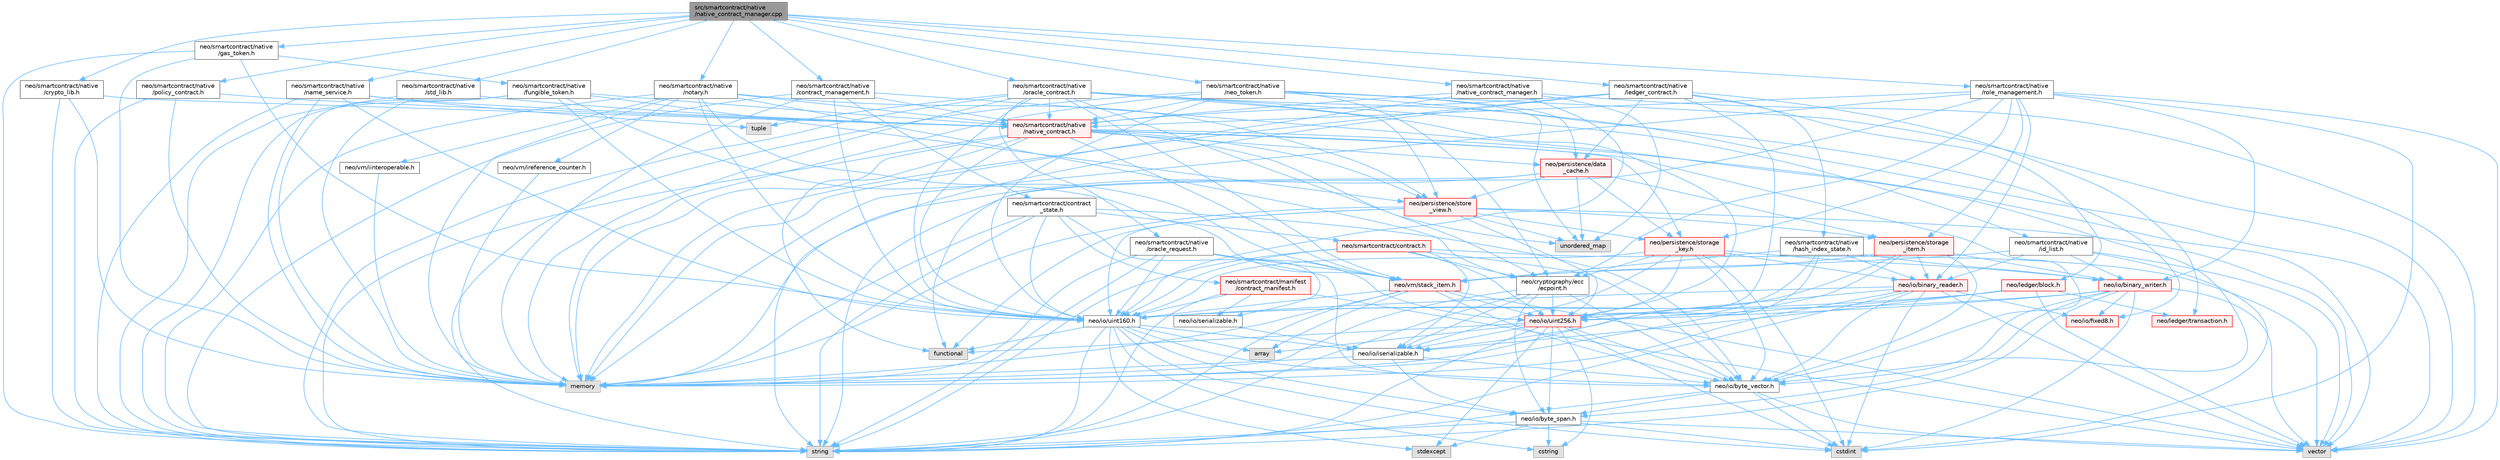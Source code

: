 digraph "src/smartcontract/native/native_contract_manager.cpp"
{
 // LATEX_PDF_SIZE
  bgcolor="transparent";
  edge [fontname=Helvetica,fontsize=10,labelfontname=Helvetica,labelfontsize=10];
  node [fontname=Helvetica,fontsize=10,shape=box,height=0.2,width=0.4];
  Node1 [id="Node000001",label="src/smartcontract/native\l/native_contract_manager.cpp",height=0.2,width=0.4,color="gray40", fillcolor="grey60", style="filled", fontcolor="black",tooltip=" "];
  Node1 -> Node2 [id="edge1_Node000001_Node000002",color="steelblue1",style="solid",tooltip=" "];
  Node2 [id="Node000002",label="neo/smartcontract/native\l/contract_management.h",height=0.2,width=0.4,color="grey40", fillcolor="white", style="filled",URL="$contract__management_8h.html",tooltip=" "];
  Node2 -> Node3 [id="edge2_Node000002_Node000003",color="steelblue1",style="solid",tooltip=" "];
  Node3 [id="Node000003",label="neo/io/byte_vector.h",height=0.2,width=0.4,color="grey40", fillcolor="white", style="filled",URL="$io_2byte__vector_8h.html",tooltip=" "];
  Node3 -> Node4 [id="edge3_Node000003_Node000004",color="steelblue1",style="solid",tooltip=" "];
  Node4 [id="Node000004",label="neo/io/byte_span.h",height=0.2,width=0.4,color="grey40", fillcolor="white", style="filled",URL="$io_2byte__span_8h.html",tooltip=" "];
  Node4 -> Node5 [id="edge4_Node000004_Node000005",color="steelblue1",style="solid",tooltip=" "];
  Node5 [id="Node000005",label="cstdint",height=0.2,width=0.4,color="grey60", fillcolor="#E0E0E0", style="filled",tooltip=" "];
  Node4 -> Node6 [id="edge5_Node000004_Node000006",color="steelblue1",style="solid",tooltip=" "];
  Node6 [id="Node000006",label="cstring",height=0.2,width=0.4,color="grey60", fillcolor="#E0E0E0", style="filled",tooltip=" "];
  Node4 -> Node7 [id="edge6_Node000004_Node000007",color="steelblue1",style="solid",tooltip=" "];
  Node7 [id="Node000007",label="stdexcept",height=0.2,width=0.4,color="grey60", fillcolor="#E0E0E0", style="filled",tooltip=" "];
  Node4 -> Node8 [id="edge7_Node000004_Node000008",color="steelblue1",style="solid",tooltip=" "];
  Node8 [id="Node000008",label="string",height=0.2,width=0.4,color="grey60", fillcolor="#E0E0E0", style="filled",tooltip=" "];
  Node4 -> Node9 [id="edge8_Node000004_Node000009",color="steelblue1",style="solid",tooltip=" "];
  Node9 [id="Node000009",label="vector",height=0.2,width=0.4,color="grey60", fillcolor="#E0E0E0", style="filled",tooltip=" "];
  Node3 -> Node5 [id="edge9_Node000003_Node000005",color="steelblue1",style="solid",tooltip=" "];
  Node3 -> Node8 [id="edge10_Node000003_Node000008",color="steelblue1",style="solid",tooltip=" "];
  Node3 -> Node9 [id="edge11_Node000003_Node000009",color="steelblue1",style="solid",tooltip=" "];
  Node2 -> Node10 [id="edge12_Node000002_Node000010",color="steelblue1",style="solid",tooltip=" "];
  Node10 [id="Node000010",label="neo/io/uint160.h",height=0.2,width=0.4,color="grey40", fillcolor="white", style="filled",URL="$uint160_8h.html",tooltip=" "];
  Node10 -> Node4 [id="edge13_Node000010_Node000004",color="steelblue1",style="solid",tooltip=" "];
  Node10 -> Node3 [id="edge14_Node000010_Node000003",color="steelblue1",style="solid",tooltip=" "];
  Node10 -> Node11 [id="edge15_Node000010_Node000011",color="steelblue1",style="solid",tooltip=" "];
  Node11 [id="Node000011",label="neo/io/iserializable.h",height=0.2,width=0.4,color="grey40", fillcolor="white", style="filled",URL="$iserializable_8h.html",tooltip=" "];
  Node11 -> Node4 [id="edge16_Node000011_Node000004",color="steelblue1",style="solid",tooltip=" "];
  Node11 -> Node3 [id="edge17_Node000011_Node000003",color="steelblue1",style="solid",tooltip=" "];
  Node11 -> Node12 [id="edge18_Node000011_Node000012",color="steelblue1",style="solid",tooltip=" "];
  Node12 [id="Node000012",label="memory",height=0.2,width=0.4,color="grey60", fillcolor="#E0E0E0", style="filled",tooltip=" "];
  Node10 -> Node13 [id="edge19_Node000010_Node000013",color="steelblue1",style="solid",tooltip=" "];
  Node13 [id="Node000013",label="array",height=0.2,width=0.4,color="grey60", fillcolor="#E0E0E0", style="filled",tooltip=" "];
  Node10 -> Node5 [id="edge20_Node000010_Node000005",color="steelblue1",style="solid",tooltip=" "];
  Node10 -> Node6 [id="edge21_Node000010_Node000006",color="steelblue1",style="solid",tooltip=" "];
  Node10 -> Node14 [id="edge22_Node000010_Node000014",color="steelblue1",style="solid",tooltip=" "];
  Node14 [id="Node000014",label="functional",height=0.2,width=0.4,color="grey60", fillcolor="#E0E0E0", style="filled",tooltip=" "];
  Node10 -> Node7 [id="edge23_Node000010_Node000007",color="steelblue1",style="solid",tooltip=" "];
  Node10 -> Node8 [id="edge24_Node000010_Node000008",color="steelblue1",style="solid",tooltip=" "];
  Node2 -> Node15 [id="edge25_Node000002_Node000015",color="steelblue1",style="solid",tooltip=" "];
  Node15 [id="Node000015",label="neo/smartcontract/contract\l_state.h",height=0.2,width=0.4,color="grey40", fillcolor="white", style="filled",URL="$contract__state_8h.html",tooltip=" "];
  Node15 -> Node3 [id="edge26_Node000015_Node000003",color="steelblue1",style="solid",tooltip=" "];
  Node15 -> Node16 [id="edge27_Node000015_Node000016",color="steelblue1",style="solid",tooltip=" "];
  Node16 [id="Node000016",label="neo/io/serializable.h",height=0.2,width=0.4,color="grey40", fillcolor="white", style="filled",URL="$serializable_8h.html",tooltip=" "];
  Node16 -> Node11 [id="edge28_Node000016_Node000011",color="steelblue1",style="solid",tooltip=" "];
  Node15 -> Node10 [id="edge29_Node000015_Node000010",color="steelblue1",style="solid",tooltip=" "];
  Node15 -> Node17 [id="edge30_Node000015_Node000017",color="steelblue1",style="solid",tooltip=" "];
  Node17 [id="Node000017",label="neo/smartcontract/manifest\l/contract_manifest.h",height=0.2,width=0.4,color="red", fillcolor="#FFF0F0", style="filled",URL="$contract__manifest_8h.html",tooltip=" "];
  Node17 -> Node16 [id="edge31_Node000017_Node000016",color="steelblue1",style="solid",tooltip=" "];
  Node17 -> Node10 [id="edge32_Node000017_Node000010",color="steelblue1",style="solid",tooltip=" "];
  Node17 -> Node8 [id="edge33_Node000017_Node000008",color="steelblue1",style="solid",tooltip=" "];
  Node17 -> Node9 [id="edge34_Node000017_Node000009",color="steelblue1",style="solid",tooltip=" "];
  Node15 -> Node12 [id="edge35_Node000015_Node000012",color="steelblue1",style="solid",tooltip=" "];
  Node15 -> Node8 [id="edge36_Node000015_Node000008",color="steelblue1",style="solid",tooltip=" "];
  Node15 -> Node19 [id="edge37_Node000015_Node000019",color="steelblue1",style="solid",tooltip=" "];
  Node19 [id="Node000019",label="neo/smartcontract/contract.h",height=0.2,width=0.4,color="red", fillcolor="#FFF0F0", style="filled",URL="$contract_8h.html",tooltip=" "];
  Node19 -> Node20 [id="edge38_Node000019_Node000020",color="steelblue1",style="solid",tooltip=" "];
  Node20 [id="Node000020",label="neo/cryptography/ecc\l/ecpoint.h",height=0.2,width=0.4,color="grey40", fillcolor="white", style="filled",URL="$ecpoint_8h.html",tooltip=" "];
  Node20 -> Node4 [id="edge39_Node000020_Node000004",color="steelblue1",style="solid",tooltip=" "];
  Node20 -> Node3 [id="edge40_Node000020_Node000003",color="steelblue1",style="solid",tooltip=" "];
  Node20 -> Node11 [id="edge41_Node000020_Node000011",color="steelblue1",style="solid",tooltip=" "];
  Node20 -> Node21 [id="edge42_Node000020_Node000021",color="steelblue1",style="solid",tooltip=" "];
  Node21 [id="Node000021",label="neo/io/uint256.h",height=0.2,width=0.4,color="red", fillcolor="#FFF0F0", style="filled",URL="$uint256_8h.html",tooltip=" "];
  Node21 -> Node4 [id="edge43_Node000021_Node000004",color="steelblue1",style="solid",tooltip=" "];
  Node21 -> Node3 [id="edge44_Node000021_Node000003",color="steelblue1",style="solid",tooltip=" "];
  Node21 -> Node11 [id="edge45_Node000021_Node000011",color="steelblue1",style="solid",tooltip=" "];
  Node21 -> Node13 [id="edge46_Node000021_Node000013",color="steelblue1",style="solid",tooltip=" "];
  Node21 -> Node5 [id="edge47_Node000021_Node000005",color="steelblue1",style="solid",tooltip=" "];
  Node21 -> Node6 [id="edge48_Node000021_Node000006",color="steelblue1",style="solid",tooltip=" "];
  Node21 -> Node14 [id="edge49_Node000021_Node000014",color="steelblue1",style="solid",tooltip=" "];
  Node21 -> Node7 [id="edge50_Node000021_Node000007",color="steelblue1",style="solid",tooltip=" "];
  Node21 -> Node8 [id="edge51_Node000021_Node000008",color="steelblue1",style="solid",tooltip=" "];
  Node20 -> Node12 [id="edge52_Node000020_Node000012",color="steelblue1",style="solid",tooltip=" "];
  Node20 -> Node8 [id="edge53_Node000020_Node000008",color="steelblue1",style="solid",tooltip=" "];
  Node19 -> Node3 [id="edge54_Node000019_Node000003",color="steelblue1",style="solid",tooltip=" "];
  Node19 -> Node11 [id="edge55_Node000019_Node000011",color="steelblue1",style="solid",tooltip=" "];
  Node19 -> Node10 [id="edge56_Node000019_Node000010",color="steelblue1",style="solid",tooltip=" "];
  Node19 -> Node21 [id="edge57_Node000019_Node000021",color="steelblue1",style="solid",tooltip=" "];
  Node19 -> Node8 [id="edge58_Node000019_Node000008",color="steelblue1",style="solid",tooltip=" "];
  Node19 -> Node9 [id="edge59_Node000019_Node000009",color="steelblue1",style="solid",tooltip=" "];
  Node2 -> Node24 [id="edge60_Node000002_Node000024",color="steelblue1",style="solid",tooltip=" "];
  Node24 [id="Node000024",label="neo/smartcontract/native\l/native_contract.h",height=0.2,width=0.4,color="red", fillcolor="#FFF0F0", style="filled",URL="$native_2native__contract_8h.html",tooltip=" "];
  Node24 -> Node3 [id="edge61_Node000024_Node000003",color="steelblue1",style="solid",tooltip=" "];
  Node24 -> Node10 [id="edge62_Node000024_Node000010",color="steelblue1",style="solid",tooltip=" "];
  Node24 -> Node25 [id="edge63_Node000024_Node000025",color="steelblue1",style="solid",tooltip=" "];
  Node25 [id="Node000025",label="neo/persistence/data\l_cache.h",height=0.2,width=0.4,color="red", fillcolor="#FFF0F0", style="filled",URL="$data__cache_8h.html",tooltip=" "];
  Node25 -> Node28 [id="edge64_Node000025_Node000028",color="steelblue1",style="solid",tooltip=" "];
  Node28 [id="Node000028",label="neo/persistence/storage\l_item.h",height=0.2,width=0.4,color="red", fillcolor="#FFF0F0", style="filled",URL="$persistence_2storage__item_8h.html",tooltip=" "];
  Node28 -> Node29 [id="edge65_Node000028_Node000029",color="steelblue1",style="solid",tooltip=" "];
  Node29 [id="Node000029",label="neo/io/binary_reader.h",height=0.2,width=0.4,color="red", fillcolor="#FFF0F0", style="filled",URL="$binary__reader_8h.html",tooltip=" "];
  Node29 -> Node3 [id="edge66_Node000029_Node000003",color="steelblue1",style="solid",tooltip=" "];
  Node29 -> Node30 [id="edge67_Node000029_Node000030",color="steelblue1",style="solid",tooltip=" "];
  Node30 [id="Node000030",label="neo/io/fixed8.h",height=0.2,width=0.4,color="red", fillcolor="#FFF0F0", style="filled",URL="$io_2fixed8_8h.html",tooltip=" "];
  Node29 -> Node10 [id="edge68_Node000029_Node000010",color="steelblue1",style="solid",tooltip=" "];
  Node29 -> Node21 [id="edge69_Node000029_Node000021",color="steelblue1",style="solid",tooltip=" "];
  Node29 -> Node5 [id="edge70_Node000029_Node000005",color="steelblue1",style="solid",tooltip=" "];
  Node29 -> Node12 [id="edge71_Node000029_Node000012",color="steelblue1",style="solid",tooltip=" "];
  Node29 -> Node8 [id="edge72_Node000029_Node000008",color="steelblue1",style="solid",tooltip=" "];
  Node29 -> Node9 [id="edge73_Node000029_Node000009",color="steelblue1",style="solid",tooltip=" "];
  Node28 -> Node34 [id="edge74_Node000028_Node000034",color="steelblue1",style="solid",tooltip=" "];
  Node34 [id="Node000034",label="neo/io/binary_writer.h",height=0.2,width=0.4,color="red", fillcolor="#FFF0F0", style="filled",URL="$binary__writer_8h.html",tooltip=" "];
  Node34 -> Node4 [id="edge75_Node000034_Node000004",color="steelblue1",style="solid",tooltip=" "];
  Node34 -> Node3 [id="edge76_Node000034_Node000003",color="steelblue1",style="solid",tooltip=" "];
  Node34 -> Node30 [id="edge77_Node000034_Node000030",color="steelblue1",style="solid",tooltip=" "];
  Node34 -> Node10 [id="edge78_Node000034_Node000010",color="steelblue1",style="solid",tooltip=" "];
  Node34 -> Node21 [id="edge79_Node000034_Node000021",color="steelblue1",style="solid",tooltip=" "];
  Node34 -> Node5 [id="edge80_Node000034_Node000005",color="steelblue1",style="solid",tooltip=" "];
  Node34 -> Node8 [id="edge81_Node000034_Node000008",color="steelblue1",style="solid",tooltip=" "];
  Node34 -> Node9 [id="edge82_Node000034_Node000009",color="steelblue1",style="solid",tooltip=" "];
  Node28 -> Node3 [id="edge83_Node000028_Node000003",color="steelblue1",style="solid",tooltip=" "];
  Node28 -> Node11 [id="edge84_Node000028_Node000011",color="steelblue1",style="solid",tooltip=" "];
  Node28 -> Node36 [id="edge85_Node000028_Node000036",color="steelblue1",style="solid",tooltip=" "];
  Node36 [id="Node000036",label="neo/vm/stack_item.h",height=0.2,width=0.4,color="red", fillcolor="#FFF0F0", style="filled",URL="$stack__item_8h.html",tooltip=" "];
  Node36 -> Node3 [id="edge86_Node000036_Node000003",color="steelblue1",style="solid",tooltip=" "];
  Node36 -> Node10 [id="edge87_Node000036_Node000010",color="steelblue1",style="solid",tooltip=" "];
  Node36 -> Node21 [id="edge88_Node000036_Node000021",color="steelblue1",style="solid",tooltip=" "];
  Node36 -> Node13 [id="edge89_Node000036_Node000013",color="steelblue1",style="solid",tooltip=" "];
  Node36 -> Node12 [id="edge90_Node000036_Node000012",color="steelblue1",style="solid",tooltip=" "];
  Node36 -> Node8 [id="edge91_Node000036_Node000008",color="steelblue1",style="solid",tooltip=" "];
  Node36 -> Node9 [id="edge92_Node000036_Node000009",color="steelblue1",style="solid",tooltip=" "];
  Node28 -> Node12 [id="edge93_Node000028_Node000012",color="steelblue1",style="solid",tooltip=" "];
  Node25 -> Node42 [id="edge94_Node000025_Node000042",color="steelblue1",style="solid",tooltip=" "];
  Node42 [id="Node000042",label="neo/persistence/storage\l_key.h",height=0.2,width=0.4,color="red", fillcolor="#FFF0F0", style="filled",URL="$persistence_2storage__key_8h.html",tooltip=" "];
  Node42 -> Node20 [id="edge95_Node000042_Node000020",color="steelblue1",style="solid",tooltip=" "];
  Node42 -> Node29 [id="edge96_Node000042_Node000029",color="steelblue1",style="solid",tooltip=" "];
  Node42 -> Node34 [id="edge97_Node000042_Node000034",color="steelblue1",style="solid",tooltip=" "];
  Node42 -> Node3 [id="edge98_Node000042_Node000003",color="steelblue1",style="solid",tooltip=" "];
  Node42 -> Node11 [id="edge99_Node000042_Node000011",color="steelblue1",style="solid",tooltip=" "];
  Node42 -> Node10 [id="edge100_Node000042_Node000010",color="steelblue1",style="solid",tooltip=" "];
  Node42 -> Node21 [id="edge101_Node000042_Node000021",color="steelblue1",style="solid",tooltip=" "];
  Node42 -> Node5 [id="edge102_Node000042_Node000005",color="steelblue1",style="solid",tooltip=" "];
  Node25 -> Node45 [id="edge103_Node000025_Node000045",color="steelblue1",style="solid",tooltip=" "];
  Node45 [id="Node000045",label="neo/persistence/store\l_view.h",height=0.2,width=0.4,color="red", fillcolor="#FFF0F0", style="filled",URL="$store__view_8h.html",tooltip=" "];
  Node45 -> Node10 [id="edge104_Node000045_Node000010",color="steelblue1",style="solid",tooltip=" "];
  Node45 -> Node21 [id="edge105_Node000045_Node000021",color="steelblue1",style="solid",tooltip=" "];
  Node45 -> Node28 [id="edge106_Node000045_Node000028",color="steelblue1",style="solid",tooltip=" "];
  Node45 -> Node42 [id="edge107_Node000045_Node000042",color="steelblue1",style="solid",tooltip=" "];
  Node45 -> Node14 [id="edge108_Node000045_Node000014",color="steelblue1",style="solid",tooltip=" "];
  Node45 -> Node12 [id="edge109_Node000045_Node000012",color="steelblue1",style="solid",tooltip=" "];
  Node45 -> Node46 [id="edge110_Node000045_Node000046",color="steelblue1",style="solid",tooltip=" "];
  Node46 [id="Node000046",label="unordered_map",height=0.2,width=0.4,color="grey60", fillcolor="#E0E0E0", style="filled",tooltip=" "];
  Node45 -> Node9 [id="edge111_Node000045_Node000009",color="steelblue1",style="solid",tooltip=" "];
  Node25 -> Node14 [id="edge112_Node000025_Node000014",color="steelblue1",style="solid",tooltip=" "];
  Node25 -> Node12 [id="edge113_Node000025_Node000012",color="steelblue1",style="solid",tooltip=" "];
  Node25 -> Node46 [id="edge114_Node000025_Node000046",color="steelblue1",style="solid",tooltip=" "];
  Node24 -> Node42 [id="edge115_Node000024_Node000042",color="steelblue1",style="solid",tooltip=" "];
  Node24 -> Node45 [id="edge116_Node000024_Node000045",color="steelblue1",style="solid",tooltip=" "];
  Node24 -> Node36 [id="edge117_Node000024_Node000036",color="steelblue1",style="solid",tooltip=" "];
  Node24 -> Node14 [id="edge118_Node000024_Node000014",color="steelblue1",style="solid",tooltip=" "];
  Node24 -> Node12 [id="edge119_Node000024_Node000012",color="steelblue1",style="solid",tooltip=" "];
  Node24 -> Node8 [id="edge120_Node000024_Node000008",color="steelblue1",style="solid",tooltip=" "];
  Node24 -> Node46 [id="edge121_Node000024_Node000046",color="steelblue1",style="solid",tooltip=" "];
  Node24 -> Node9 [id="edge122_Node000024_Node000009",color="steelblue1",style="solid",tooltip=" "];
  Node2 -> Node12 [id="edge123_Node000002_Node000012",color="steelblue1",style="solid",tooltip=" "];
  Node2 -> Node8 [id="edge124_Node000002_Node000008",color="steelblue1",style="solid",tooltip=" "];
  Node1 -> Node48 [id="edge125_Node000001_Node000048",color="steelblue1",style="solid",tooltip=" "];
  Node48 [id="Node000048",label="neo/smartcontract/native\l/crypto_lib.h",height=0.2,width=0.4,color="grey40", fillcolor="white", style="filled",URL="$crypto__lib_8h.html",tooltip=" "];
  Node48 -> Node24 [id="edge126_Node000048_Node000024",color="steelblue1",style="solid",tooltip=" "];
  Node48 -> Node12 [id="edge127_Node000048_Node000012",color="steelblue1",style="solid",tooltip=" "];
  Node48 -> Node8 [id="edge128_Node000048_Node000008",color="steelblue1",style="solid",tooltip=" "];
  Node1 -> Node49 [id="edge129_Node000001_Node000049",color="steelblue1",style="solid",tooltip=" "];
  Node49 [id="Node000049",label="neo/smartcontract/native\l/gas_token.h",height=0.2,width=0.4,color="grey40", fillcolor="white", style="filled",URL="$gas__token_8h.html",tooltip=" "];
  Node49 -> Node10 [id="edge130_Node000049_Node000010",color="steelblue1",style="solid",tooltip=" "];
  Node49 -> Node50 [id="edge131_Node000049_Node000050",color="steelblue1",style="solid",tooltip=" "];
  Node50 [id="Node000050",label="neo/smartcontract/native\l/fungible_token.h",height=0.2,width=0.4,color="grey40", fillcolor="white", style="filled",URL="$fungible__token_8h.html",tooltip=" "];
  Node50 -> Node10 [id="edge132_Node000050_Node000010",color="steelblue1",style="solid",tooltip=" "];
  Node50 -> Node45 [id="edge133_Node000050_Node000045",color="steelblue1",style="solid",tooltip=" "];
  Node50 -> Node24 [id="edge134_Node000050_Node000024",color="steelblue1",style="solid",tooltip=" "];
  Node50 -> Node36 [id="edge135_Node000050_Node000036",color="steelblue1",style="solid",tooltip=" "];
  Node50 -> Node12 [id="edge136_Node000050_Node000012",color="steelblue1",style="solid",tooltip=" "];
  Node50 -> Node8 [id="edge137_Node000050_Node000008",color="steelblue1",style="solid",tooltip=" "];
  Node49 -> Node12 [id="edge138_Node000049_Node000012",color="steelblue1",style="solid",tooltip=" "];
  Node49 -> Node8 [id="edge139_Node000049_Node000008",color="steelblue1",style="solid",tooltip=" "];
  Node1 -> Node51 [id="edge140_Node000001_Node000051",color="steelblue1",style="solid",tooltip=" "];
  Node51 [id="Node000051",label="neo/smartcontract/native\l/ledger_contract.h",height=0.2,width=0.4,color="grey40", fillcolor="white", style="filled",URL="$ledger__contract_8h.html",tooltip=" "];
  Node51 -> Node21 [id="edge141_Node000051_Node000021",color="steelblue1",style="solid",tooltip=" "];
  Node51 -> Node52 [id="edge142_Node000051_Node000052",color="steelblue1",style="solid",tooltip=" "];
  Node52 [id="Node000052",label="neo/ledger/block.h",height=0.2,width=0.4,color="red", fillcolor="#FFF0F0", style="filled",URL="$ledger_2block_8h.html",tooltip=" "];
  Node52 -> Node11 [id="edge143_Node000052_Node000011",color="steelblue1",style="solid",tooltip=" "];
  Node52 -> Node10 [id="edge144_Node000052_Node000010",color="steelblue1",style="solid",tooltip=" "];
  Node52 -> Node21 [id="edge145_Node000052_Node000021",color="steelblue1",style="solid",tooltip=" "];
  Node52 -> Node76 [id="edge146_Node000052_Node000076",color="steelblue1",style="solid",tooltip=" "];
  Node76 [id="Node000076",label="neo/ledger/transaction.h",height=0.2,width=0.4,color="red", fillcolor="#FFF0F0", style="filled",URL="$ledger_2transaction_8h.html",tooltip=" "];
  Node52 -> Node9 [id="edge147_Node000052_Node000009",color="steelblue1",style="solid",tooltip=" "];
  Node51 -> Node76 [id="edge148_Node000051_Node000076",color="steelblue1",style="solid",tooltip=" "];
  Node51 -> Node25 [id="edge149_Node000051_Node000025",color="steelblue1",style="solid",tooltip=" "];
  Node51 -> Node90 [id="edge150_Node000051_Node000090",color="steelblue1",style="solid",tooltip=" "];
  Node90 [id="Node000090",label="neo/smartcontract/native\l/hash_index_state.h",height=0.2,width=0.4,color="grey40", fillcolor="white", style="filled",URL="$hash__index__state_8h.html",tooltip=" "];
  Node90 -> Node29 [id="edge151_Node000090_Node000029",color="steelblue1",style="solid",tooltip=" "];
  Node90 -> Node34 [id="edge152_Node000090_Node000034",color="steelblue1",style="solid",tooltip=" "];
  Node90 -> Node21 [id="edge153_Node000090_Node000021",color="steelblue1",style="solid",tooltip=" "];
  Node90 -> Node36 [id="edge154_Node000090_Node000036",color="steelblue1",style="solid",tooltip=" "];
  Node90 -> Node12 [id="edge155_Node000090_Node000012",color="steelblue1",style="solid",tooltip=" "];
  Node51 -> Node24 [id="edge156_Node000051_Node000024",color="steelblue1",style="solid",tooltip=" "];
  Node51 -> Node12 [id="edge157_Node000051_Node000012",color="steelblue1",style="solid",tooltip=" "];
  Node51 -> Node8 [id="edge158_Node000051_Node000008",color="steelblue1",style="solid",tooltip=" "];
  Node1 -> Node91 [id="edge159_Node000001_Node000091",color="steelblue1",style="solid",tooltip=" "];
  Node91 [id="Node000091",label="neo/smartcontract/native\l/name_service.h",height=0.2,width=0.4,color="grey40", fillcolor="white", style="filled",URL="$name__service_8h.html",tooltip=" "];
  Node91 -> Node10 [id="edge160_Node000091_Node000010",color="steelblue1",style="solid",tooltip=" "];
  Node91 -> Node24 [id="edge161_Node000091_Node000024",color="steelblue1",style="solid",tooltip=" "];
  Node91 -> Node12 [id="edge162_Node000091_Node000012",color="steelblue1",style="solid",tooltip=" "];
  Node91 -> Node8 [id="edge163_Node000091_Node000008",color="steelblue1",style="solid",tooltip=" "];
  Node91 -> Node61 [id="edge164_Node000091_Node000061",color="steelblue1",style="solid",tooltip=" "];
  Node61 [id="Node000061",label="tuple",height=0.2,width=0.4,color="grey60", fillcolor="#E0E0E0", style="filled",tooltip=" "];
  Node1 -> Node92 [id="edge165_Node000001_Node000092",color="steelblue1",style="solid",tooltip=" "];
  Node92 [id="Node000092",label="neo/smartcontract/native\l/native_contract_manager.h",height=0.2,width=0.4,color="grey40", fillcolor="white", style="filled",URL="$native__contract__manager_8h.html",tooltip=" "];
  Node92 -> Node10 [id="edge166_Node000092_Node000010",color="steelblue1",style="solid",tooltip=" "];
  Node92 -> Node24 [id="edge167_Node000092_Node000024",color="steelblue1",style="solid",tooltip=" "];
  Node92 -> Node12 [id="edge168_Node000092_Node000012",color="steelblue1",style="solid",tooltip=" "];
  Node92 -> Node46 [id="edge169_Node000092_Node000046",color="steelblue1",style="solid",tooltip=" "];
  Node92 -> Node9 [id="edge170_Node000092_Node000009",color="steelblue1",style="solid",tooltip=" "];
  Node1 -> Node93 [id="edge171_Node000001_Node000093",color="steelblue1",style="solid",tooltip=" "];
  Node93 [id="Node000093",label="neo/smartcontract/native\l/neo_token.h",height=0.2,width=0.4,color="grey40", fillcolor="white", style="filled",URL="$neo__token_8h.html",tooltip=" "];
  Node93 -> Node20 [id="edge172_Node000093_Node000020",color="steelblue1",style="solid",tooltip=" "];
  Node93 -> Node30 [id="edge173_Node000093_Node000030",color="steelblue1",style="solid",tooltip=" "];
  Node93 -> Node10 [id="edge174_Node000093_Node000010",color="steelblue1",style="solid",tooltip=" "];
  Node93 -> Node25 [id="edge175_Node000093_Node000025",color="steelblue1",style="solid",tooltip=" "];
  Node93 -> Node24 [id="edge176_Node000093_Node000024",color="steelblue1",style="solid",tooltip=" "];
  Node93 -> Node12 [id="edge177_Node000093_Node000012",color="steelblue1",style="solid",tooltip=" "];
  Node93 -> Node8 [id="edge178_Node000093_Node000008",color="steelblue1",style="solid",tooltip=" "];
  Node93 -> Node46 [id="edge179_Node000093_Node000046",color="steelblue1",style="solid",tooltip=" "];
  Node93 -> Node9 [id="edge180_Node000093_Node000009",color="steelblue1",style="solid",tooltip=" "];
  Node1 -> Node94 [id="edge181_Node000001_Node000094",color="steelblue1",style="solid",tooltip=" "];
  Node94 [id="Node000094",label="neo/smartcontract/native\l/notary.h",height=0.2,width=0.4,color="grey40", fillcolor="white", style="filled",URL="$notary_8h.html",tooltip=" "];
  Node94 -> Node20 [id="edge182_Node000094_Node000020",color="steelblue1",style="solid",tooltip=" "];
  Node94 -> Node10 [id="edge183_Node000094_Node000010",color="steelblue1",style="solid",tooltip=" "];
  Node94 -> Node45 [id="edge184_Node000094_Node000045",color="steelblue1",style="solid",tooltip=" "];
  Node94 -> Node24 [id="edge185_Node000094_Node000024",color="steelblue1",style="solid",tooltip=" "];
  Node94 -> Node95 [id="edge186_Node000094_Node000095",color="steelblue1",style="solid",tooltip=" "];
  Node95 [id="Node000095",label="neo/vm/iinteroperable.h",height=0.2,width=0.4,color="grey40", fillcolor="white", style="filled",URL="$iinteroperable_8h.html",tooltip=" "];
  Node95 -> Node12 [id="edge187_Node000095_Node000012",color="steelblue1",style="solid",tooltip=" "];
  Node94 -> Node96 [id="edge188_Node000094_Node000096",color="steelblue1",style="solid",tooltip=" "];
  Node96 [id="Node000096",label="neo/vm/ireference_counter.h",height=0.2,width=0.4,color="grey40", fillcolor="white", style="filled",URL="$ireference__counter_8h.html",tooltip=" "];
  Node96 -> Node12 [id="edge189_Node000096_Node000012",color="steelblue1",style="solid",tooltip=" "];
  Node94 -> Node36 [id="edge190_Node000094_Node000036",color="steelblue1",style="solid",tooltip=" "];
  Node94 -> Node12 [id="edge191_Node000094_Node000012",color="steelblue1",style="solid",tooltip=" "];
  Node94 -> Node8 [id="edge192_Node000094_Node000008",color="steelblue1",style="solid",tooltip=" "];
  Node1 -> Node97 [id="edge193_Node000001_Node000097",color="steelblue1",style="solid",tooltip=" "];
  Node97 [id="Node000097",label="neo/smartcontract/native\l/oracle_contract.h",height=0.2,width=0.4,color="grey40", fillcolor="white", style="filled",URL="$oracle__contract_8h.html",tooltip=" "];
  Node97 -> Node20 [id="edge194_Node000097_Node000020",color="steelblue1",style="solid",tooltip=" "];
  Node97 -> Node10 [id="edge195_Node000097_Node000010",color="steelblue1",style="solid",tooltip=" "];
  Node97 -> Node21 [id="edge196_Node000097_Node000021",color="steelblue1",style="solid",tooltip=" "];
  Node97 -> Node45 [id="edge197_Node000097_Node000045",color="steelblue1",style="solid",tooltip=" "];
  Node97 -> Node98 [id="edge198_Node000097_Node000098",color="steelblue1",style="solid",tooltip=" "];
  Node98 [id="Node000098",label="neo/smartcontract/native\l/id_list.h",height=0.2,width=0.4,color="grey40", fillcolor="white", style="filled",URL="$id__list_8h.html",tooltip=" "];
  Node98 -> Node29 [id="edge199_Node000098_Node000029",color="steelblue1",style="solid",tooltip=" "];
  Node98 -> Node34 [id="edge200_Node000098_Node000034",color="steelblue1",style="solid",tooltip=" "];
  Node98 -> Node36 [id="edge201_Node000098_Node000036",color="steelblue1",style="solid",tooltip=" "];
  Node98 -> Node5 [id="edge202_Node000098_Node000005",color="steelblue1",style="solid",tooltip=" "];
  Node98 -> Node9 [id="edge203_Node000098_Node000009",color="steelblue1",style="solid",tooltip=" "];
  Node97 -> Node24 [id="edge204_Node000097_Node000024",color="steelblue1",style="solid",tooltip=" "];
  Node97 -> Node99 [id="edge205_Node000097_Node000099",color="steelblue1",style="solid",tooltip=" "];
  Node99 [id="Node000099",label="neo/smartcontract/native\l/oracle_request.h",height=0.2,width=0.4,color="grey40", fillcolor="white", style="filled",URL="$oracle__request_8h.html",tooltip=" "];
  Node99 -> Node3 [id="edge206_Node000099_Node000003",color="steelblue1",style="solid",tooltip=" "];
  Node99 -> Node10 [id="edge207_Node000099_Node000010",color="steelblue1",style="solid",tooltip=" "];
  Node99 -> Node21 [id="edge208_Node000099_Node000021",color="steelblue1",style="solid",tooltip=" "];
  Node99 -> Node36 [id="edge209_Node000099_Node000036",color="steelblue1",style="solid",tooltip=" "];
  Node99 -> Node12 [id="edge210_Node000099_Node000012",color="steelblue1",style="solid",tooltip=" "];
  Node99 -> Node8 [id="edge211_Node000099_Node000008",color="steelblue1",style="solid",tooltip=" "];
  Node97 -> Node36 [id="edge212_Node000097_Node000036",color="steelblue1",style="solid",tooltip=" "];
  Node97 -> Node12 [id="edge213_Node000097_Node000012",color="steelblue1",style="solid",tooltip=" "];
  Node97 -> Node8 [id="edge214_Node000097_Node000008",color="steelblue1",style="solid",tooltip=" "];
  Node97 -> Node61 [id="edge215_Node000097_Node000061",color="steelblue1",style="solid",tooltip=" "];
  Node97 -> Node9 [id="edge216_Node000097_Node000009",color="steelblue1",style="solid",tooltip=" "];
  Node1 -> Node100 [id="edge217_Node000001_Node000100",color="steelblue1",style="solid",tooltip=" "];
  Node100 [id="Node000100",label="neo/smartcontract/native\l/policy_contract.h",height=0.2,width=0.4,color="grey40", fillcolor="white", style="filled",URL="$policy__contract_8h.html",tooltip=" "];
  Node100 -> Node24 [id="edge218_Node000100_Node000024",color="steelblue1",style="solid",tooltip=" "];
  Node100 -> Node12 [id="edge219_Node000100_Node000012",color="steelblue1",style="solid",tooltip=" "];
  Node100 -> Node8 [id="edge220_Node000100_Node000008",color="steelblue1",style="solid",tooltip=" "];
  Node1 -> Node101 [id="edge221_Node000001_Node000101",color="steelblue1",style="solid",tooltip=" "];
  Node101 [id="Node000101",label="neo/smartcontract/native\l/role_management.h",height=0.2,width=0.4,color="grey40", fillcolor="white", style="filled",URL="$role__management_8h.html",tooltip=" "];
  Node101 -> Node20 [id="edge222_Node000101_Node000020",color="steelblue1",style="solid",tooltip=" "];
  Node101 -> Node29 [id="edge223_Node000101_Node000029",color="steelblue1",style="solid",tooltip=" "];
  Node101 -> Node34 [id="edge224_Node000101_Node000034",color="steelblue1",style="solid",tooltip=" "];
  Node101 -> Node28 [id="edge225_Node000101_Node000028",color="steelblue1",style="solid",tooltip=" "];
  Node101 -> Node42 [id="edge226_Node000101_Node000042",color="steelblue1",style="solid",tooltip=" "];
  Node101 -> Node24 [id="edge227_Node000101_Node000024",color="steelblue1",style="solid",tooltip=" "];
  Node101 -> Node5 [id="edge228_Node000101_Node000005",color="steelblue1",style="solid",tooltip=" "];
  Node101 -> Node12 [id="edge229_Node000101_Node000012",color="steelblue1",style="solid",tooltip=" "];
  Node101 -> Node8 [id="edge230_Node000101_Node000008",color="steelblue1",style="solid",tooltip=" "];
  Node101 -> Node9 [id="edge231_Node000101_Node000009",color="steelblue1",style="solid",tooltip=" "];
  Node1 -> Node102 [id="edge232_Node000001_Node000102",color="steelblue1",style="solid",tooltip=" "];
  Node102 [id="Node000102",label="neo/smartcontract/native\l/std_lib.h",height=0.2,width=0.4,color="grey40", fillcolor="white", style="filled",URL="$std__lib_8h.html",tooltip=" "];
  Node102 -> Node24 [id="edge233_Node000102_Node000024",color="steelblue1",style="solid",tooltip=" "];
  Node102 -> Node12 [id="edge234_Node000102_Node000012",color="steelblue1",style="solid",tooltip=" "];
  Node102 -> Node8 [id="edge235_Node000102_Node000008",color="steelblue1",style="solid",tooltip=" "];
}
